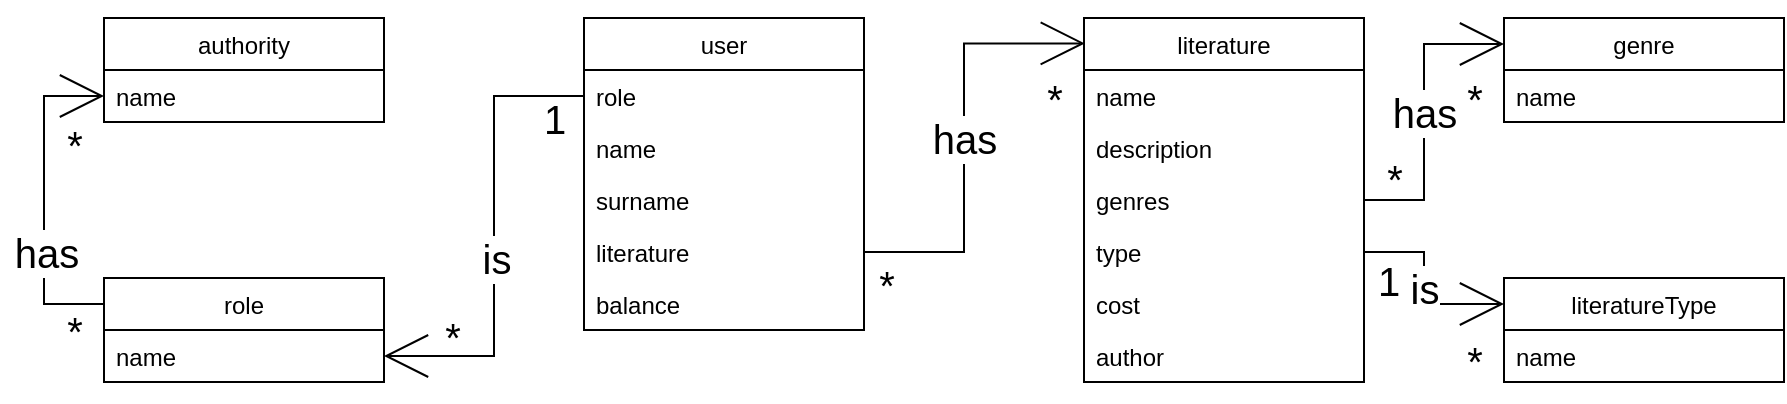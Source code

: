 <mxfile version="20.2.8" type="device"><diagram id="lGyVDXIsh4HG_7UY4qw4" name="Страница 1"><mxGraphModel dx="1038" dy="649" grid="1" gridSize="10" guides="1" tooltips="1" connect="1" arrows="1" fold="1" page="1" pageScale="1" pageWidth="1169" pageHeight="827" math="0" shadow="0"><root><mxCell id="0"/><mxCell id="1" parent="0"/><mxCell id="tQQoNGO00vXwDzldUkH--1" value="authority" style="swimlane;fontStyle=0;childLayout=stackLayout;horizontal=1;startSize=26;fillColor=none;horizontalStack=0;resizeParent=1;resizeParentMax=0;resizeLast=0;collapsible=1;marginBottom=0;" parent="1" vertex="1"><mxGeometry x="130" y="100" width="140" height="52" as="geometry"/></mxCell><mxCell id="tQQoNGO00vXwDzldUkH--2" value="name" style="text;strokeColor=none;fillColor=none;align=left;verticalAlign=top;spacingLeft=4;spacingRight=4;overflow=hidden;rotatable=0;points=[[0,0.5],[1,0.5]];portConstraint=eastwest;" parent="tQQoNGO00vXwDzldUkH--1" vertex="1"><mxGeometry y="26" width="140" height="26" as="geometry"/></mxCell><mxCell id="tQQoNGO00vXwDzldUkH--3" style="edgeStyle=orthogonalEdgeStyle;rounded=0;orthogonalLoop=1;jettySize=auto;html=1;exitX=0;exitY=0.25;exitDx=0;exitDy=0;entryX=0;entryY=0.5;entryDx=0;entryDy=0;fontSize=20;endArrow=open;endFill=0;strokeWidth=1;endSize=20;" parent="1" source="tQQoNGO00vXwDzldUkH--5" target="tQQoNGO00vXwDzldUkH--2" edge="1"><mxGeometry relative="1" as="geometry"/></mxCell><mxCell id="tQQoNGO00vXwDzldUkH--4" value="has" style="edgeLabel;html=1;align=center;verticalAlign=middle;resizable=0;points=[];fontSize=20;" parent="tQQoNGO00vXwDzldUkH--3" vertex="1" connectable="0"><mxGeometry x="-0.309" y="-1" relative="1" as="geometry"><mxPoint as="offset"/></mxGeometry></mxCell><mxCell id="tQQoNGO00vXwDzldUkH--5" value="role" style="swimlane;fontStyle=0;childLayout=stackLayout;horizontal=1;startSize=26;fillColor=none;horizontalStack=0;resizeParent=1;resizeParentMax=0;resizeLast=0;collapsible=1;marginBottom=0;" parent="1" vertex="1"><mxGeometry x="130" y="230" width="140" height="52" as="geometry"/></mxCell><mxCell id="tQQoNGO00vXwDzldUkH--6" value="name" style="text;strokeColor=none;fillColor=none;align=left;verticalAlign=top;spacingLeft=4;spacingRight=4;overflow=hidden;rotatable=0;points=[[0,0.5],[1,0.5]];portConstraint=eastwest;" parent="tQQoNGO00vXwDzldUkH--5" vertex="1"><mxGeometry y="26" width="140" height="26" as="geometry"/></mxCell><mxCell id="tQQoNGO00vXwDzldUkH--7" value="user" style="swimlane;fontStyle=0;childLayout=stackLayout;horizontal=1;startSize=26;fillColor=none;horizontalStack=0;resizeParent=1;resizeParentMax=0;resizeLast=0;collapsible=1;marginBottom=0;" parent="1" vertex="1"><mxGeometry x="370" y="100" width="140" height="156" as="geometry"><mxRectangle x="230" y="430" width="60" height="30" as="alternateBounds"/></mxGeometry></mxCell><mxCell id="tQQoNGO00vXwDzldUkH--8" value="role" style="text;strokeColor=none;fillColor=none;align=left;verticalAlign=top;spacingLeft=4;spacingRight=4;overflow=hidden;rotatable=0;points=[[0,0.5],[1,0.5]];portConstraint=eastwest;" parent="tQQoNGO00vXwDzldUkH--7" vertex="1"><mxGeometry y="26" width="140" height="26" as="geometry"/></mxCell><mxCell id="tQQoNGO00vXwDzldUkH--9" value="name" style="text;strokeColor=none;fillColor=none;align=left;verticalAlign=top;spacingLeft=4;spacingRight=4;overflow=hidden;rotatable=0;points=[[0,0.5],[1,0.5]];portConstraint=eastwest;" parent="tQQoNGO00vXwDzldUkH--7" vertex="1"><mxGeometry y="52" width="140" height="26" as="geometry"/></mxCell><mxCell id="tQQoNGO00vXwDzldUkH--10" value="surname" style="text;strokeColor=none;fillColor=none;align=left;verticalAlign=top;spacingLeft=4;spacingRight=4;overflow=hidden;rotatable=0;points=[[0,0.5],[1,0.5]];portConstraint=eastwest;" parent="tQQoNGO00vXwDzldUkH--7" vertex="1"><mxGeometry y="78" width="140" height="26" as="geometry"/></mxCell><mxCell id="tQQoNGO00vXwDzldUkH--11" value="literature" style="text;strokeColor=none;fillColor=none;align=left;verticalAlign=top;spacingLeft=4;spacingRight=4;overflow=hidden;rotatable=0;points=[[0,0.5],[1,0.5]];portConstraint=eastwest;" parent="tQQoNGO00vXwDzldUkH--7" vertex="1"><mxGeometry y="104" width="140" height="26" as="geometry"/></mxCell><mxCell id="tQQoNGO00vXwDzldUkH--13" value="balance" style="text;strokeColor=none;fillColor=none;align=left;verticalAlign=top;spacingLeft=4;spacingRight=4;overflow=hidden;rotatable=0;points=[[0,0.5],[1,0.5]];portConstraint=eastwest;" parent="tQQoNGO00vXwDzldUkH--7" vertex="1"><mxGeometry y="130" width="140" height="26" as="geometry"/></mxCell><mxCell id="tQQoNGO00vXwDzldUkH--14" value="literature" style="swimlane;fontStyle=0;childLayout=stackLayout;horizontal=1;startSize=26;fillColor=none;horizontalStack=0;resizeParent=1;resizeParentMax=0;resizeLast=0;collapsible=1;marginBottom=0;" parent="1" vertex="1"><mxGeometry x="620" y="100" width="140" height="182" as="geometry"/></mxCell><mxCell id="tQQoNGO00vXwDzldUkH--15" value="name" style="text;strokeColor=none;fillColor=none;align=left;verticalAlign=top;spacingLeft=4;spacingRight=4;overflow=hidden;rotatable=0;points=[[0,0.5],[1,0.5]];portConstraint=eastwest;" parent="tQQoNGO00vXwDzldUkH--14" vertex="1"><mxGeometry y="26" width="140" height="26" as="geometry"/></mxCell><mxCell id="tQQoNGO00vXwDzldUkH--16" value="description" style="text;strokeColor=none;fillColor=none;align=left;verticalAlign=top;spacingLeft=4;spacingRight=4;overflow=hidden;rotatable=0;points=[[0,0.5],[1,0.5]];portConstraint=eastwest;" parent="tQQoNGO00vXwDzldUkH--14" vertex="1"><mxGeometry y="52" width="140" height="26" as="geometry"/></mxCell><mxCell id="tQQoNGO00vXwDzldUkH--17" value="genres" style="text;strokeColor=none;fillColor=none;align=left;verticalAlign=top;spacingLeft=4;spacingRight=4;overflow=hidden;rotatable=0;points=[[0,0.5],[1,0.5]];portConstraint=eastwest;" parent="tQQoNGO00vXwDzldUkH--14" vertex="1"><mxGeometry y="78" width="140" height="26" as="geometry"/></mxCell><mxCell id="tQQoNGO00vXwDzldUkH--18" value="type" style="text;strokeColor=none;fillColor=none;align=left;verticalAlign=top;spacingLeft=4;spacingRight=4;overflow=hidden;rotatable=0;points=[[0,0.5],[1,0.5]];portConstraint=eastwest;" parent="tQQoNGO00vXwDzldUkH--14" vertex="1"><mxGeometry y="104" width="140" height="26" as="geometry"/></mxCell><mxCell id="tQQoNGO00vXwDzldUkH--19" value="cost" style="text;strokeColor=none;fillColor=none;align=left;verticalAlign=top;spacingLeft=4;spacingRight=4;overflow=hidden;rotatable=0;points=[[0,0.5],[1,0.5]];portConstraint=eastwest;" parent="tQQoNGO00vXwDzldUkH--14" vertex="1"><mxGeometry y="130" width="140" height="26" as="geometry"/></mxCell><mxCell id="tQQoNGO00vXwDzldUkH--20" value="author" style="text;strokeColor=none;fillColor=none;align=left;verticalAlign=top;spacingLeft=4;spacingRight=4;overflow=hidden;rotatable=0;points=[[0,0.5],[1,0.5]];portConstraint=eastwest;" parent="tQQoNGO00vXwDzldUkH--14" vertex="1"><mxGeometry y="156" width="140" height="26" as="geometry"/></mxCell><mxCell id="tQQoNGO00vXwDzldUkH--21" value="genre" style="swimlane;fontStyle=0;childLayout=stackLayout;horizontal=1;startSize=26;fillColor=none;horizontalStack=0;resizeParent=1;resizeParentMax=0;resizeLast=0;collapsible=1;marginBottom=0;" parent="1" vertex="1"><mxGeometry x="830" y="100" width="140" height="52" as="geometry"/></mxCell><mxCell id="tQQoNGO00vXwDzldUkH--22" value="name" style="text;strokeColor=none;fillColor=none;align=left;verticalAlign=top;spacingLeft=4;spacingRight=4;overflow=hidden;rotatable=0;points=[[0,0.5],[1,0.5]];portConstraint=eastwest;" parent="tQQoNGO00vXwDzldUkH--21" vertex="1"><mxGeometry y="26" width="140" height="26" as="geometry"/></mxCell><mxCell id="tQQoNGO00vXwDzldUkH--23" value="literatureType" style="swimlane;fontStyle=0;childLayout=stackLayout;horizontal=1;startSize=26;fillColor=none;horizontalStack=0;resizeParent=1;resizeParentMax=0;resizeLast=0;collapsible=1;marginBottom=0;" parent="1" vertex="1"><mxGeometry x="830" y="230" width="140" height="52" as="geometry"/></mxCell><mxCell id="tQQoNGO00vXwDzldUkH--24" value="name" style="text;strokeColor=none;fillColor=none;align=left;verticalAlign=top;spacingLeft=4;spacingRight=4;overflow=hidden;rotatable=0;points=[[0,0.5],[1,0.5]];portConstraint=eastwest;" parent="tQQoNGO00vXwDzldUkH--23" vertex="1"><mxGeometry y="26" width="140" height="26" as="geometry"/></mxCell><mxCell id="tQQoNGO00vXwDzldUkH--25" style="edgeStyle=orthogonalEdgeStyle;rounded=0;orthogonalLoop=1;jettySize=auto;html=1;exitX=0;exitY=0.5;exitDx=0;exitDy=0;entryX=1;entryY=0.5;entryDx=0;entryDy=0;fontSize=20;endArrow=open;endFill=0;endSize=20;" parent="1" source="tQQoNGO00vXwDzldUkH--8" target="tQQoNGO00vXwDzldUkH--6" edge="1"><mxGeometry relative="1" as="geometry"/></mxCell><mxCell id="tQQoNGO00vXwDzldUkH--26" value="is" style="edgeLabel;html=1;align=center;verticalAlign=middle;resizable=0;points=[];fontSize=20;" parent="tQQoNGO00vXwDzldUkH--25" vertex="1" connectable="0"><mxGeometry x="0.097" y="1" relative="1" as="geometry"><mxPoint as="offset"/></mxGeometry></mxCell><mxCell id="tQQoNGO00vXwDzldUkH--27" value="*" style="text;html=1;align=center;verticalAlign=middle;resizable=0;points=[];autosize=1;strokeColor=none;fillColor=none;fontSize=20;" parent="1" vertex="1"><mxGeometry x="100" y="143" width="30" height="40" as="geometry"/></mxCell><mxCell id="tQQoNGO00vXwDzldUkH--28" value="*" style="text;html=1;align=center;verticalAlign=middle;resizable=0;points=[];autosize=1;strokeColor=none;fillColor=none;fontSize=20;" parent="1" vertex="1"><mxGeometry x="100" y="236" width="30" height="40" as="geometry"/></mxCell><mxCell id="tQQoNGO00vXwDzldUkH--29" value="1" style="text;html=1;align=center;verticalAlign=middle;resizable=0;points=[];autosize=1;strokeColor=none;fillColor=none;fontSize=20;" parent="1" vertex="1"><mxGeometry x="340" y="130" width="30" height="40" as="geometry"/></mxCell><mxCell id="tQQoNGO00vXwDzldUkH--30" value="*" style="text;html=1;align=center;verticalAlign=middle;resizable=0;points=[];autosize=1;strokeColor=none;fillColor=none;fontSize=20;" parent="1" vertex="1"><mxGeometry x="289" y="239" width="30" height="40" as="geometry"/></mxCell><mxCell id="tQQoNGO00vXwDzldUkH--31" value="has" style="edgeStyle=orthogonalEdgeStyle;rounded=0;orthogonalLoop=1;jettySize=auto;html=1;exitX=1;exitY=0.5;exitDx=0;exitDy=0;entryX=0.003;entryY=0.07;entryDx=0;entryDy=0;entryPerimeter=0;strokeWidth=1;fontSize=20;endArrow=open;endFill=0;endSize=20;" parent="1" source="tQQoNGO00vXwDzldUkH--11" target="tQQoNGO00vXwDzldUkH--14" edge="1"><mxGeometry relative="1" as="geometry"/></mxCell><mxCell id="tQQoNGO00vXwDzldUkH--32" value="*" style="text;html=1;align=center;verticalAlign=middle;resizable=0;points=[];autosize=1;strokeColor=none;fillColor=none;fontSize=20;" parent="1" vertex="1"><mxGeometry x="506" y="213" width="30" height="40" as="geometry"/></mxCell><mxCell id="tQQoNGO00vXwDzldUkH--33" value="*" style="text;html=1;align=center;verticalAlign=middle;resizable=0;points=[];autosize=1;strokeColor=none;fillColor=none;fontSize=20;" parent="1" vertex="1"><mxGeometry x="590" y="120" width="30" height="40" as="geometry"/></mxCell><mxCell id="tQQoNGO00vXwDzldUkH--34" value="has" style="edgeStyle=orthogonalEdgeStyle;rounded=0;orthogonalLoop=1;jettySize=auto;html=1;exitX=1;exitY=0.5;exitDx=0;exitDy=0;entryX=0;entryY=0.25;entryDx=0;entryDy=0;strokeWidth=1;fontSize=20;endArrow=open;endFill=0;endSize=20;" parent="1" source="tQQoNGO00vXwDzldUkH--17" target="tQQoNGO00vXwDzldUkH--21" edge="1"><mxGeometry relative="1" as="geometry"/></mxCell><mxCell id="tQQoNGO00vXwDzldUkH--35" value="is" style="edgeStyle=orthogonalEdgeStyle;rounded=0;orthogonalLoop=1;jettySize=auto;html=1;exitX=1;exitY=0.5;exitDx=0;exitDy=0;entryX=0;entryY=0.25;entryDx=0;entryDy=0;strokeWidth=1;fontSize=20;endArrow=open;endFill=0;endSize=20;" parent="1" source="tQQoNGO00vXwDzldUkH--18" target="tQQoNGO00vXwDzldUkH--23" edge="1"><mxGeometry relative="1" as="geometry"/></mxCell><mxCell id="tQQoNGO00vXwDzldUkH--36" value="*" style="text;html=1;align=center;verticalAlign=middle;resizable=0;points=[];autosize=1;strokeColor=none;fillColor=none;fontSize=20;" parent="1" vertex="1"><mxGeometry x="760" y="160" width="30" height="40" as="geometry"/></mxCell><mxCell id="tQQoNGO00vXwDzldUkH--37" value="1" style="text;html=1;align=center;verticalAlign=middle;resizable=0;points=[];autosize=1;strokeColor=none;fillColor=none;fontSize=20;" parent="1" vertex="1"><mxGeometry x="757" y="211" width="30" height="40" as="geometry"/></mxCell><mxCell id="tQQoNGO00vXwDzldUkH--38" value="*" style="text;html=1;align=center;verticalAlign=middle;resizable=0;points=[];autosize=1;strokeColor=none;fillColor=none;fontSize=20;" parent="1" vertex="1"><mxGeometry x="800" y="120" width="30" height="40" as="geometry"/></mxCell><mxCell id="tQQoNGO00vXwDzldUkH--39" value="*" style="text;html=1;align=center;verticalAlign=middle;resizable=0;points=[];autosize=1;strokeColor=none;fillColor=none;fontSize=20;" parent="1" vertex="1"><mxGeometry x="800" y="251" width="30" height="40" as="geometry"/></mxCell></root></mxGraphModel></diagram></mxfile>